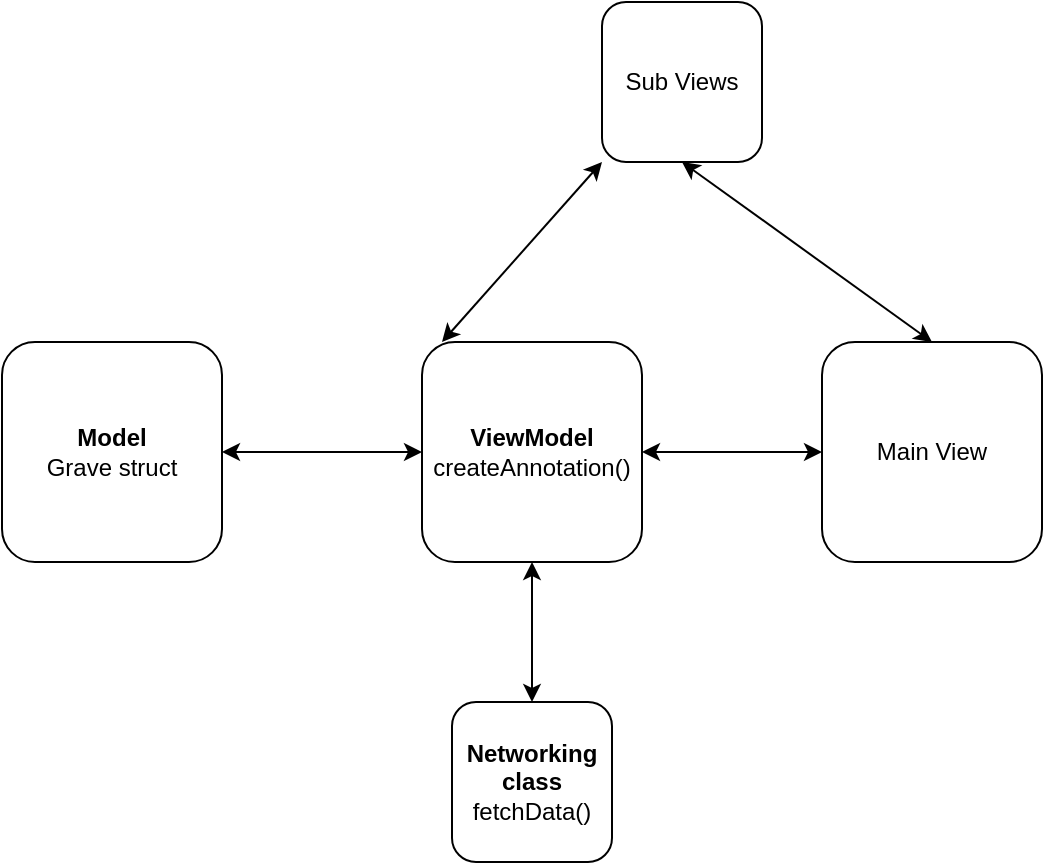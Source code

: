 <mxfile version="13.10.4" type="github">
  <diagram id="C5RBs43oDa-KdzZeNtuy" name="Page-1">
    <mxGraphModel dx="915" dy="631" grid="1" gridSize="10" guides="1" tooltips="1" connect="1" arrows="1" fold="1" page="1" pageScale="1" pageWidth="827" pageHeight="1169" math="0" shadow="0">
      <root>
        <mxCell id="WIyWlLk6GJQsqaUBKTNV-0" />
        <mxCell id="WIyWlLk6GJQsqaUBKTNV-1" parent="WIyWlLk6GJQsqaUBKTNV-0" />
        <mxCell id="CLZWpeNAc29xH-9u2mQK-0" value="Main View" style="whiteSpace=wrap;html=1;aspect=fixed;rounded=1;" vertex="1" parent="WIyWlLk6GJQsqaUBKTNV-1">
          <mxGeometry x="500" y="340" width="110" height="110" as="geometry" />
        </mxCell>
        <mxCell id="CLZWpeNAc29xH-9u2mQK-1" value="&lt;b&gt;ViewModel&lt;/b&gt;&lt;br&gt;createAnnotation()" style="whiteSpace=wrap;html=1;aspect=fixed;rounded=1;" vertex="1" parent="WIyWlLk6GJQsqaUBKTNV-1">
          <mxGeometry x="300" y="340" width="110" height="110" as="geometry" />
        </mxCell>
        <mxCell id="CLZWpeNAc29xH-9u2mQK-2" value="Sub Views" style="whiteSpace=wrap;html=1;aspect=fixed;rounded=1;" vertex="1" parent="WIyWlLk6GJQsqaUBKTNV-1">
          <mxGeometry x="390" y="170" width="80" height="80" as="geometry" />
        </mxCell>
        <mxCell id="CLZWpeNAc29xH-9u2mQK-4" value="" style="endArrow=classic;startArrow=classic;html=1;exitX=0.5;exitY=0;exitDx=0;exitDy=0;entryX=0.5;entryY=1;entryDx=0;entryDy=0;" edge="1" parent="WIyWlLk6GJQsqaUBKTNV-1" source="CLZWpeNAc29xH-9u2mQK-0" target="CLZWpeNAc29xH-9u2mQK-2">
          <mxGeometry width="50" height="50" relative="1" as="geometry">
            <mxPoint x="380" y="170" as="sourcePoint" />
            <mxPoint x="430" y="120" as="targetPoint" />
          </mxGeometry>
        </mxCell>
        <mxCell id="CLZWpeNAc29xH-9u2mQK-5" value="" style="endArrow=classic;startArrow=classic;html=1;exitX=1;exitY=0.5;exitDx=0;exitDy=0;entryX=0;entryY=0.5;entryDx=0;entryDy=0;" edge="1" parent="WIyWlLk6GJQsqaUBKTNV-1" source="CLZWpeNAc29xH-9u2mQK-1" target="CLZWpeNAc29xH-9u2mQK-0">
          <mxGeometry width="50" height="50" relative="1" as="geometry">
            <mxPoint x="310" y="380" as="sourcePoint" />
            <mxPoint x="413" y="395" as="targetPoint" />
          </mxGeometry>
        </mxCell>
        <mxCell id="CLZWpeNAc29xH-9u2mQK-6" value="" style="endArrow=classic;startArrow=classic;html=1;entryX=0;entryY=1;entryDx=0;entryDy=0;" edge="1" parent="WIyWlLk6GJQsqaUBKTNV-1" source="CLZWpeNAc29xH-9u2mQK-1" target="CLZWpeNAc29xH-9u2mQK-2">
          <mxGeometry width="50" height="50" relative="1" as="geometry">
            <mxPoint x="400" y="320" as="sourcePoint" />
            <mxPoint x="450" y="270" as="targetPoint" />
            <Array as="points">
              <mxPoint x="310" y="340" />
            </Array>
          </mxGeometry>
        </mxCell>
        <mxCell id="CLZWpeNAc29xH-9u2mQK-7" value="&lt;b&gt;Model&lt;/b&gt;&lt;br&gt;Grave struct" style="whiteSpace=wrap;html=1;aspect=fixed;rounded=1;" vertex="1" parent="WIyWlLk6GJQsqaUBKTNV-1">
          <mxGeometry x="90" y="340" width="110" height="110" as="geometry" />
        </mxCell>
        <mxCell id="CLZWpeNAc29xH-9u2mQK-8" value="" style="endArrow=classic;startArrow=classic;html=1;exitX=1;exitY=0.5;exitDx=0;exitDy=0;entryX=0;entryY=0.5;entryDx=0;entryDy=0;" edge="1" parent="WIyWlLk6GJQsqaUBKTNV-1" source="CLZWpeNAc29xH-9u2mQK-7" target="CLZWpeNAc29xH-9u2mQK-1">
          <mxGeometry width="50" height="50" relative="1" as="geometry">
            <mxPoint x="170" y="400" as="sourcePoint" />
            <mxPoint x="227" y="380" as="targetPoint" />
          </mxGeometry>
        </mxCell>
        <mxCell id="CLZWpeNAc29xH-9u2mQK-9" value="&lt;b&gt;Networking class&lt;/b&gt;&lt;br&gt;fetchData()" style="whiteSpace=wrap;html=1;aspect=fixed;rounded=1;" vertex="1" parent="WIyWlLk6GJQsqaUBKTNV-1">
          <mxGeometry x="315" y="520" width="80" height="80" as="geometry" />
        </mxCell>
        <mxCell id="CLZWpeNAc29xH-9u2mQK-11" value="" style="endArrow=classic;startArrow=classic;html=1;exitX=0.5;exitY=0;exitDx=0;exitDy=0;entryX=0.5;entryY=1;entryDx=0;entryDy=0;" edge="1" parent="WIyWlLk6GJQsqaUBKTNV-1" source="CLZWpeNAc29xH-9u2mQK-9" target="CLZWpeNAc29xH-9u2mQK-1">
          <mxGeometry width="50" height="50" relative="1" as="geometry">
            <mxPoint x="400" y="420" as="sourcePoint" />
            <mxPoint x="450" y="370" as="targetPoint" />
            <Array as="points" />
          </mxGeometry>
        </mxCell>
      </root>
    </mxGraphModel>
  </diagram>
</mxfile>
